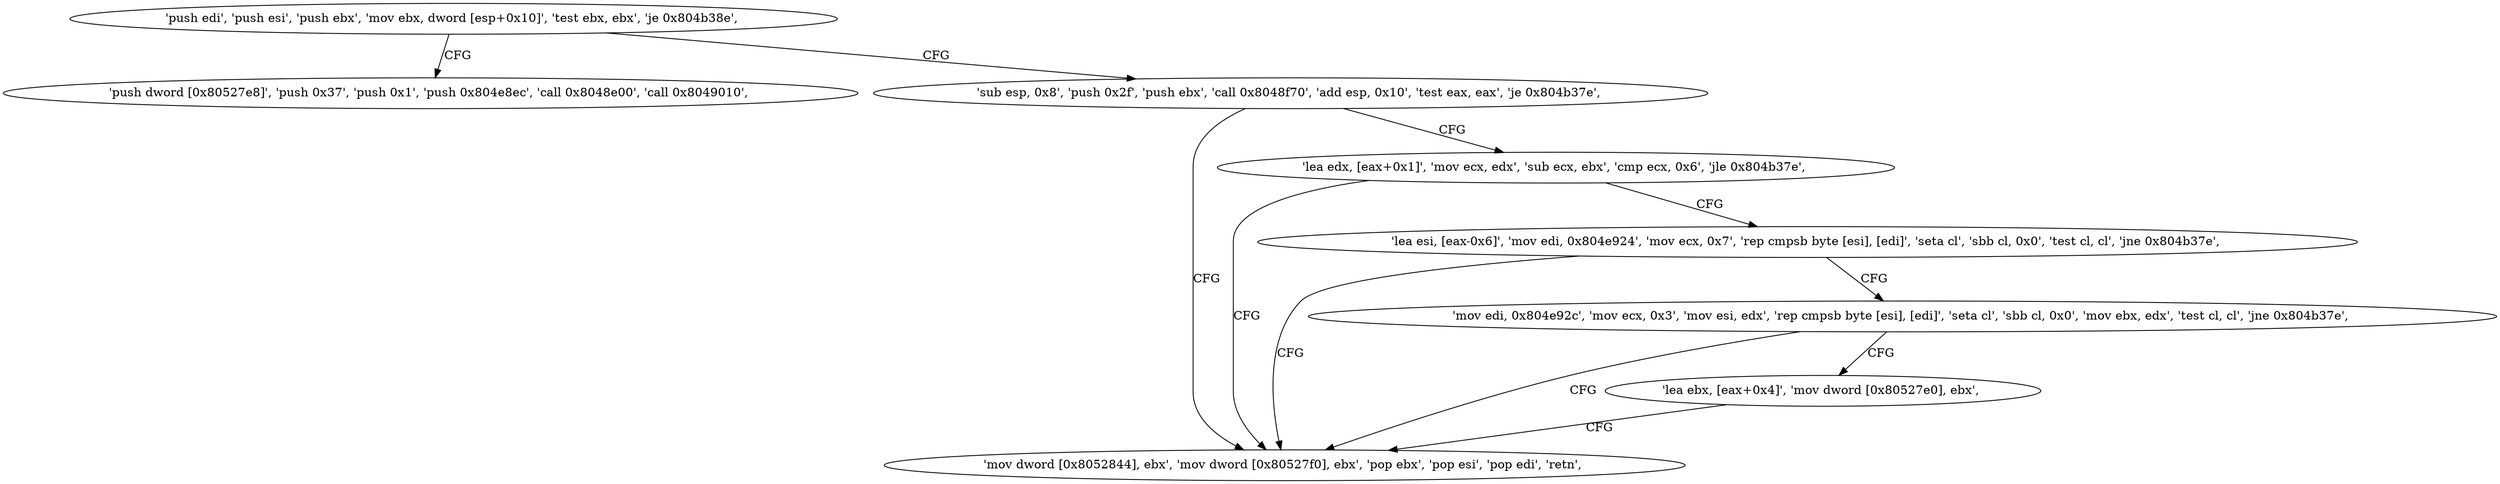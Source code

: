 digraph "func" {
"134525721" [label = "'push edi', 'push esi', 'push ebx', 'mov ebx, dword [esp+0x10]', 'test ebx, ebx', 'je 0x804b38e', " ]
"134525838" [label = "'push dword [0x80527e8]', 'push 0x37', 'push 0x1', 'push 0x804e8ec', 'call 0x8048e00', 'call 0x8049010', " ]
"134525732" [label = "'sub esp, 0x8', 'push 0x2f', 'push ebx', 'call 0x8048f70', 'add esp, 0x10', 'test eax, eax', 'je 0x804b37e', " ]
"134525822" [label = "'mov dword [0x8052844], ebx', 'mov dword [0x80527f0], ebx', 'pop ebx', 'pop esi', 'pop edi', 'retn', " ]
"134525750" [label = "'lea edx, [eax+0x1]', 'mov ecx, edx', 'sub ecx, ebx', 'cmp ecx, 0x6', 'jle 0x804b37e', " ]
"134525762" [label = "'lea esi, [eax-0x6]', 'mov edi, 0x804e924', 'mov ecx, 0x7', 'rep cmpsb byte [esi], [edi]', 'seta cl', 'sbb cl, 0x0', 'test cl, cl', 'jne 0x804b37e', " ]
"134525787" [label = "'mov edi, 0x804e92c', 'mov ecx, 0x3', 'mov esi, edx', 'rep cmpsb byte [esi], [edi]', 'seta cl', 'sbb cl, 0x0', 'mov ebx, edx', 'test cl, cl', 'jne 0x804b37e', " ]
"134525813" [label = "'lea ebx, [eax+0x4]', 'mov dword [0x80527e0], ebx', " ]
"134525721" -> "134525838" [ label = "CFG" ]
"134525721" -> "134525732" [ label = "CFG" ]
"134525732" -> "134525822" [ label = "CFG" ]
"134525732" -> "134525750" [ label = "CFG" ]
"134525750" -> "134525822" [ label = "CFG" ]
"134525750" -> "134525762" [ label = "CFG" ]
"134525762" -> "134525822" [ label = "CFG" ]
"134525762" -> "134525787" [ label = "CFG" ]
"134525787" -> "134525822" [ label = "CFG" ]
"134525787" -> "134525813" [ label = "CFG" ]
"134525813" -> "134525822" [ label = "CFG" ]
}

